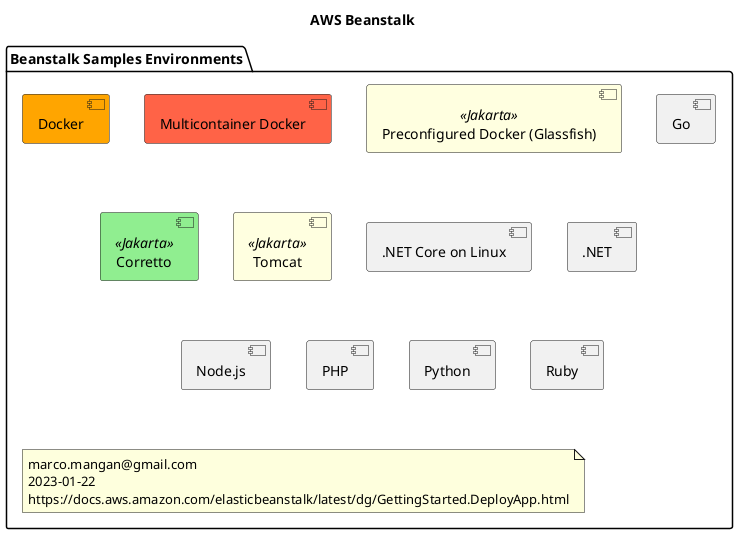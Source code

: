 @startuml

title AWS Beanstalk

package "Beanstalk Samples Environments" {

  [Docker] as Docker #Orange
  [Multicontainer Docker] as Multi #Tomato
  component "Preconfigured Docker (Glassfish)" <<Jakarta>> #LightYellow

  [Go]

  component "Corretto" <<Jakarta>> #LightGreen
  component "Tomcat"<<Jakarta>> #LightYellow

  [.NET Core on Linux]
  [.NET]

  [Node.js]
  [PHP] as PHP
  [Python] as Python
  [Ruby]


note as N1
 marco.mangan@gmail.com
 2023-01-22
 https://docs.aws.amazon.com/elasticbeanstalk/latest/dg/GettingStarted.DeployApp.html
end note

}

@enduml
